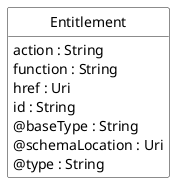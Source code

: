@startuml
hide circle
hide methods
hide stereotype
show <<Enumeration>> stereotype
skinparam class {
   BackgroundColor<<Enumeration>> #E6F5F7
   BackgroundColor<<Ref>> #FFFFE0
   BackgroundColor<<Pivot>> #FFFFFFF
   BackgroundColor<<SimpleType>> #E2F0DA
   BackgroundColor #FCF2E3
}

class Entitlement <<Pivot>> {
    action : String
    function : String
    href : Uri
    id : String
    @baseType : String
    @schemaLocation : Uri
    @type : String
}


@enduml